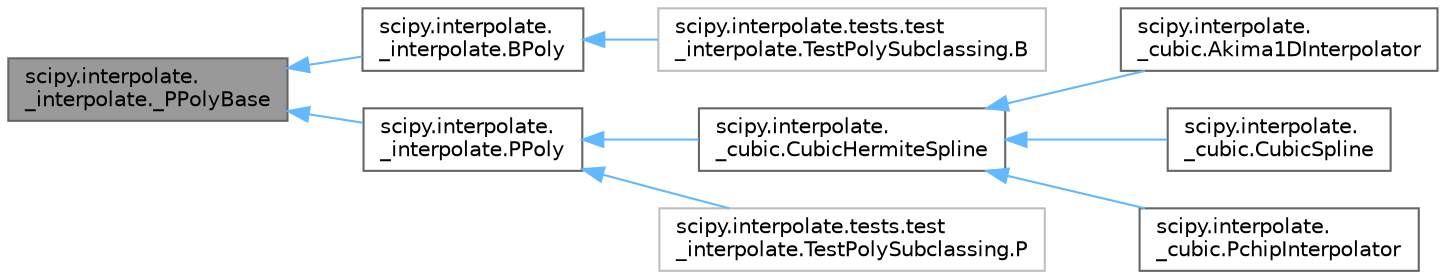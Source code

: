 digraph "scipy.interpolate._interpolate._PPolyBase"
{
 // LATEX_PDF_SIZE
  bgcolor="transparent";
  edge [fontname=Helvetica,fontsize=10,labelfontname=Helvetica,labelfontsize=10];
  node [fontname=Helvetica,fontsize=10,shape=box,height=0.2,width=0.4];
  rankdir="LR";
  Node1 [id="Node000001",label="scipy.interpolate.\l_interpolate._PPolyBase",height=0.2,width=0.4,color="gray40", fillcolor="grey60", style="filled", fontcolor="black",tooltip=" "];
  Node1 -> Node2 [id="edge1_Node000001_Node000002",dir="back",color="steelblue1",style="solid",tooltip=" "];
  Node2 [id="Node000002",label="scipy.interpolate.\l_interpolate.BPoly",height=0.2,width=0.4,color="gray40", fillcolor="white", style="filled",URL="$dd/d5c/classscipy_1_1interpolate_1_1__interpolate_1_1BPoly.html",tooltip=" "];
  Node2 -> Node3 [id="edge2_Node000002_Node000003",dir="back",color="steelblue1",style="solid",tooltip=" "];
  Node3 [id="Node000003",label="scipy.interpolate.tests.test\l_interpolate.TestPolySubclassing.B",height=0.2,width=0.4,color="grey75", fillcolor="white", style="filled",URL="$d2/dc9/classscipy_1_1interpolate_1_1tests_1_1test__interpolate_1_1TestPolySubclassing_1_1B.html",tooltip=" "];
  Node1 -> Node4 [id="edge3_Node000001_Node000004",dir="back",color="steelblue1",style="solid",tooltip=" "];
  Node4 [id="Node000004",label="scipy.interpolate.\l_interpolate.PPoly",height=0.2,width=0.4,color="gray40", fillcolor="white", style="filled",URL="$d0/d27/classscipy_1_1interpolate_1_1__interpolate_1_1PPoly.html",tooltip=" "];
  Node4 -> Node5 [id="edge4_Node000004_Node000005",dir="back",color="steelblue1",style="solid",tooltip=" "];
  Node5 [id="Node000005",label="scipy.interpolate.\l_cubic.CubicHermiteSpline",height=0.2,width=0.4,color="gray40", fillcolor="white", style="filled",URL="$d2/d8f/classscipy_1_1interpolate_1_1__cubic_1_1CubicHermiteSpline.html",tooltip=" "];
  Node5 -> Node6 [id="edge5_Node000005_Node000006",dir="back",color="steelblue1",style="solid",tooltip=" "];
  Node6 [id="Node000006",label="scipy.interpolate.\l_cubic.Akima1DInterpolator",height=0.2,width=0.4,color="gray40", fillcolor="white", style="filled",URL="$d6/d83/classscipy_1_1interpolate_1_1__cubic_1_1Akima1DInterpolator.html",tooltip=" "];
  Node5 -> Node7 [id="edge6_Node000005_Node000007",dir="back",color="steelblue1",style="solid",tooltip=" "];
  Node7 [id="Node000007",label="scipy.interpolate.\l_cubic.CubicSpline",height=0.2,width=0.4,color="gray40", fillcolor="white", style="filled",URL="$d2/d5b/classscipy_1_1interpolate_1_1__cubic_1_1CubicSpline.html",tooltip=" "];
  Node5 -> Node8 [id="edge7_Node000005_Node000008",dir="back",color="steelblue1",style="solid",tooltip=" "];
  Node8 [id="Node000008",label="scipy.interpolate.\l_cubic.PchipInterpolator",height=0.2,width=0.4,color="gray40", fillcolor="white", style="filled",URL="$dc/d6d/classscipy_1_1interpolate_1_1__cubic_1_1PchipInterpolator.html",tooltip=" "];
  Node4 -> Node9 [id="edge8_Node000004_Node000009",dir="back",color="steelblue1",style="solid",tooltip=" "];
  Node9 [id="Node000009",label="scipy.interpolate.tests.test\l_interpolate.TestPolySubclassing.P",height=0.2,width=0.4,color="grey75", fillcolor="white", style="filled",URL="$de/dcd/classscipy_1_1interpolate_1_1tests_1_1test__interpolate_1_1TestPolySubclassing_1_1P.html",tooltip=" "];
}
